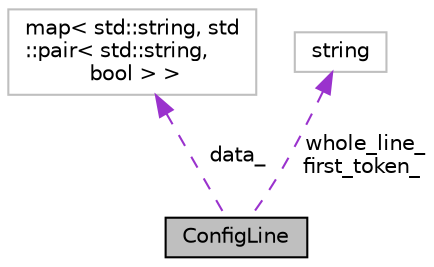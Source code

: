 digraph "ConfigLine"
{
  edge [fontname="Helvetica",fontsize="10",labelfontname="Helvetica",labelfontsize="10"];
  node [fontname="Helvetica",fontsize="10",shape=record];
  Node1 [label="ConfigLine",height=0.2,width=0.4,color="black", fillcolor="grey75", style="filled", fontcolor="black"];
  Node2 -> Node1 [dir="back",color="darkorchid3",fontsize="10",style="dashed",label=" data_" ,fontname="Helvetica"];
  Node2 [label="map\< std::string, std\l::pair\< std::string,\l bool \> \>",height=0.2,width=0.4,color="grey75", fillcolor="white", style="filled"];
  Node3 -> Node1 [dir="back",color="darkorchid3",fontsize="10",style="dashed",label=" whole_line_\nfirst_token_" ,fontname="Helvetica"];
  Node3 [label="string",height=0.2,width=0.4,color="grey75", fillcolor="white", style="filled"];
}
